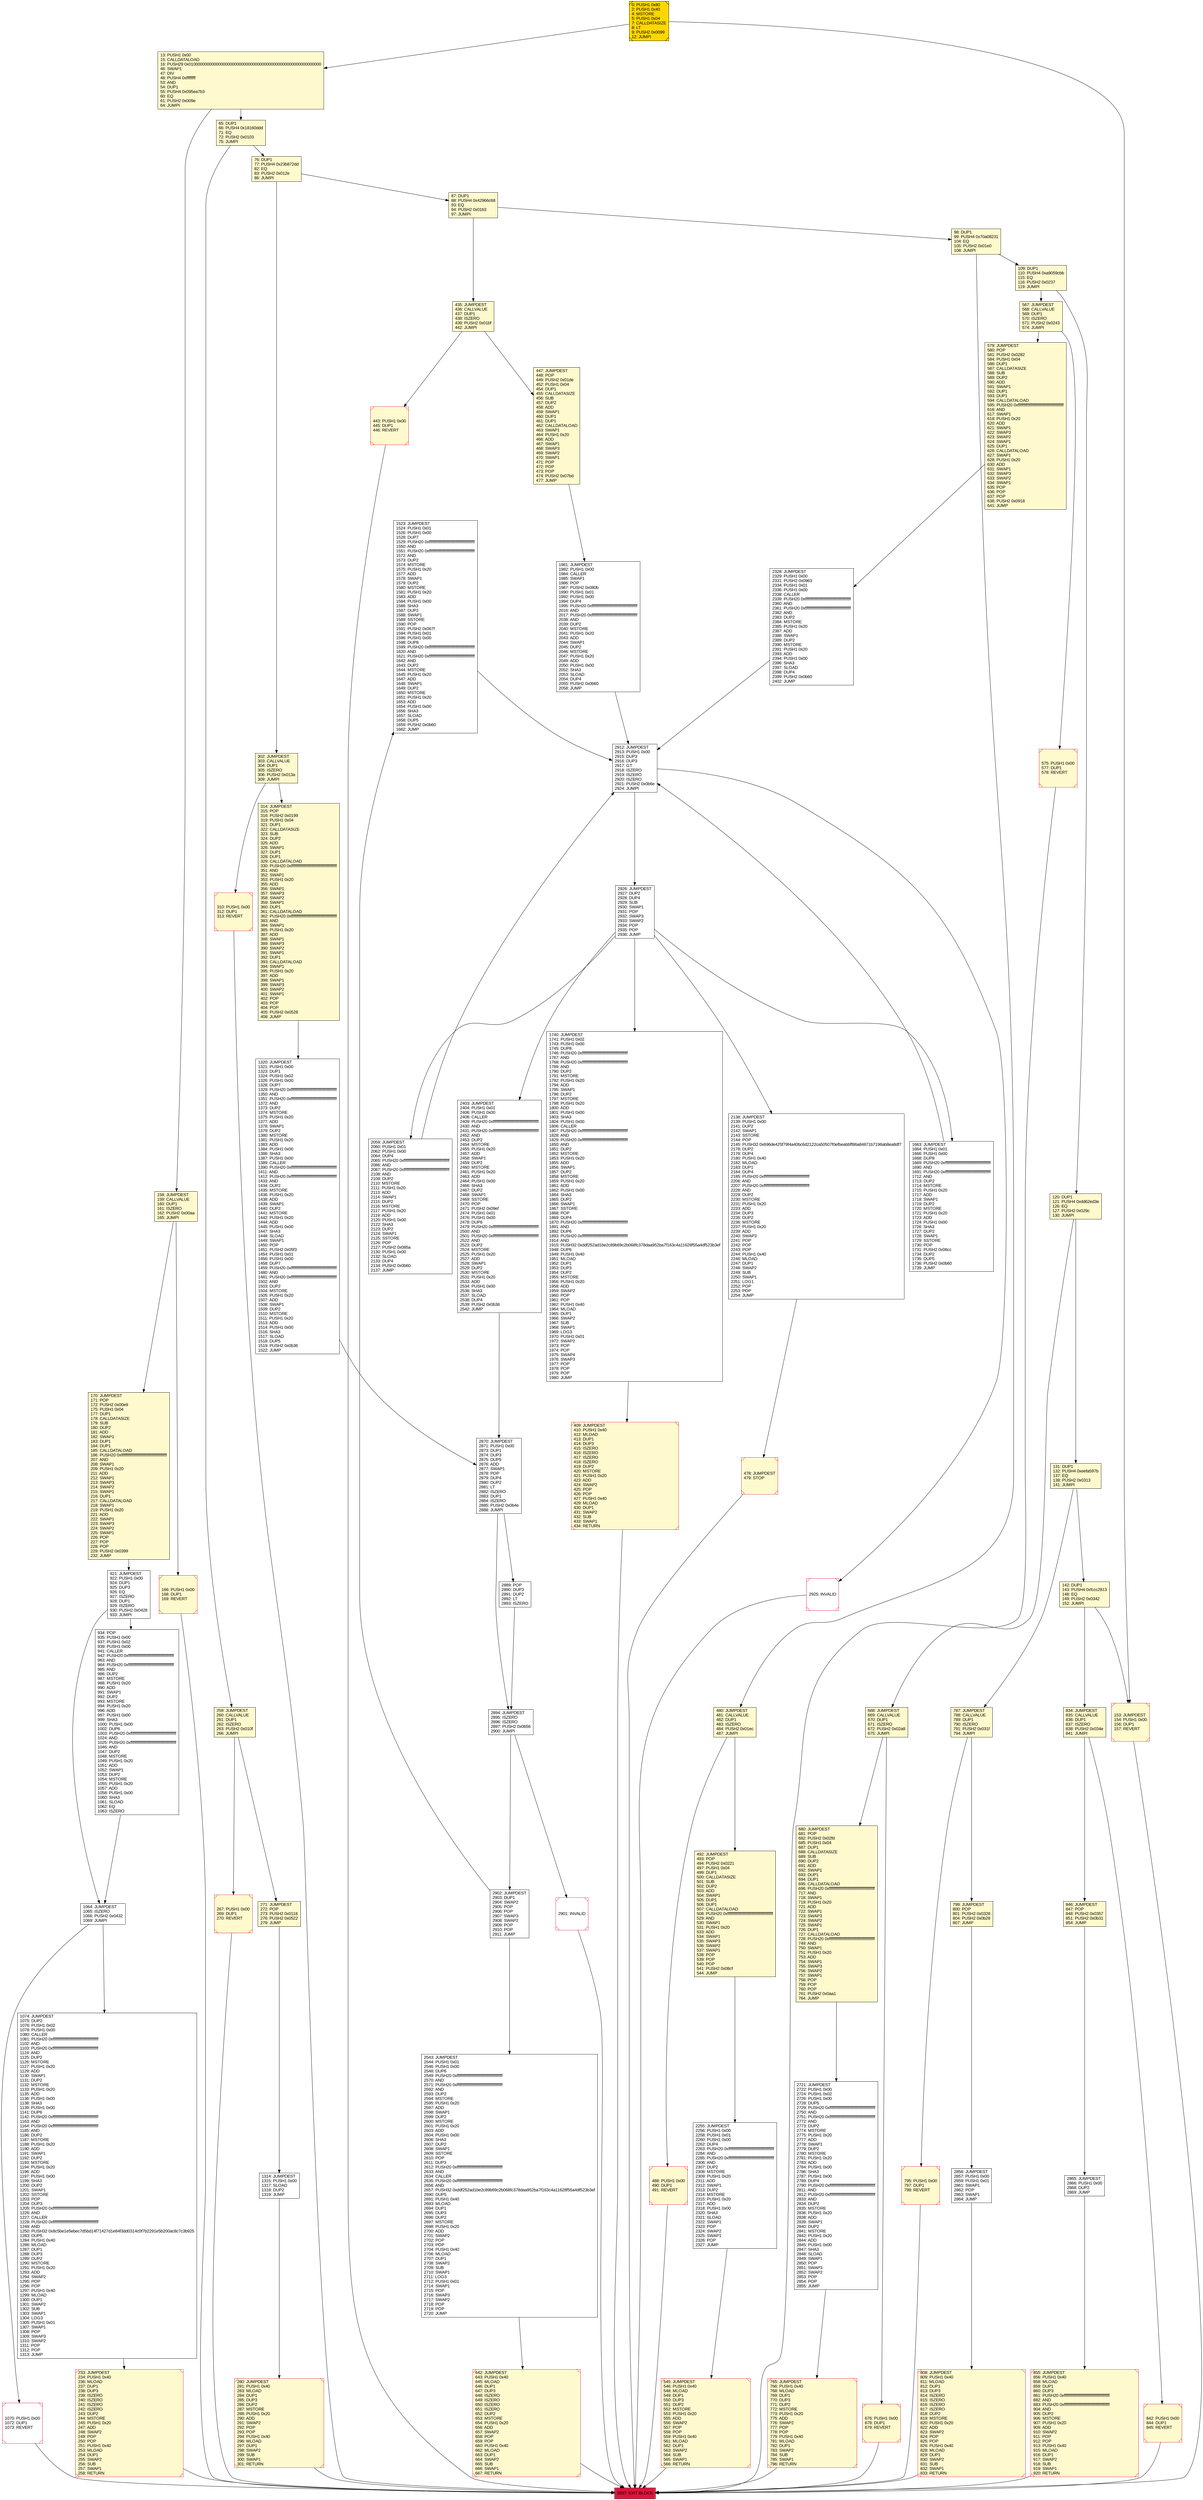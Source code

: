 digraph G {
bgcolor=transparent rankdir=UD;
node [shape=box style=filled color=black fillcolor=white fontname=arial fontcolor=black];
1523 [label="1523: JUMPDEST\l1524: PUSH1 0x01\l1526: PUSH1 0x00\l1528: DUP7\l1529: PUSH20 0xffffffffffffffffffffffffffffffffffffffff\l1550: AND\l1551: PUSH20 0xffffffffffffffffffffffffffffffffffffffff\l1572: AND\l1573: DUP2\l1574: MSTORE\l1575: PUSH1 0x20\l1577: ADD\l1578: SWAP1\l1579: DUP2\l1580: MSTORE\l1581: PUSH1 0x20\l1583: ADD\l1584: PUSH1 0x00\l1586: SHA3\l1587: DUP2\l1588: SWAP1\l1589: SSTORE\l1590: POP\l1591: PUSH2 0x067f\l1594: PUSH1 0x01\l1596: PUSH1 0x00\l1598: DUP8\l1599: PUSH20 0xffffffffffffffffffffffffffffffffffffffff\l1620: AND\l1621: PUSH20 0xffffffffffffffffffffffffffffffffffffffff\l1642: AND\l1643: DUP2\l1644: MSTORE\l1645: PUSH1 0x20\l1647: ADD\l1648: SWAP1\l1649: DUP2\l1650: MSTORE\l1651: PUSH1 0x20\l1653: ADD\l1654: PUSH1 0x00\l1656: SHA3\l1657: SLOAD\l1658: DUP5\l1659: PUSH2 0x0b60\l1662: JUMP\l" ];
120 [label="120: DUP1\l121: PUSH4 0xdd62ed3e\l126: EQ\l127: PUSH2 0x029c\l130: JUMPI\l" fillcolor=lemonchiffon ];
855 [label="855: JUMPDEST\l856: PUSH1 0x40\l858: MLOAD\l859: DUP1\l860: DUP3\l861: PUSH20 0xffffffffffffffffffffffffffffffffffffffff\l882: AND\l883: PUSH20 0xffffffffffffffffffffffffffffffffffffffff\l904: AND\l905: DUP2\l906: MSTORE\l907: PUSH1 0x20\l909: ADD\l910: SWAP2\l911: POP\l912: POP\l913: PUSH1 0x40\l915: MLOAD\l916: DUP1\l917: SWAP2\l918: SUB\l919: SWAP1\l920: RETURN\l" fillcolor=lemonchiffon shape=Msquare color=crimson ];
676 [label="676: PUSH1 0x00\l678: DUP1\l679: REVERT\l" fillcolor=lemonchiffon shape=Msquare color=crimson ];
2856 [label="2856: JUMPDEST\l2857: PUSH1 0x00\l2859: PUSH1 0x01\l2861: SWAP1\l2862: POP\l2863: SWAP1\l2864: JUMP\l" ];
166 [label="166: PUSH1 0x00\l168: DUP1\l169: REVERT\l" fillcolor=lemonchiffon shape=Msquare color=crimson ];
492 [label="492: JUMPDEST\l493: POP\l494: PUSH2 0x0221\l497: PUSH1 0x04\l499: DUP1\l500: CALLDATASIZE\l501: SUB\l502: DUP2\l503: ADD\l504: SWAP1\l505: DUP1\l506: DUP1\l507: CALLDATALOAD\l508: PUSH20 0xffffffffffffffffffffffffffffffffffffffff\l529: AND\l530: SWAP1\l531: PUSH1 0x20\l533: ADD\l534: SWAP1\l535: SWAP3\l536: SWAP2\l537: SWAP1\l538: POP\l539: POP\l540: POP\l541: PUSH2 0x08cf\l544: JUMP\l" fillcolor=lemonchiffon ];
1663 [label="1663: JUMPDEST\l1664: PUSH1 0x01\l1666: PUSH1 0x00\l1668: DUP8\l1669: PUSH20 0xffffffffffffffffffffffffffffffffffffffff\l1690: AND\l1691: PUSH20 0xffffffffffffffffffffffffffffffffffffffff\l1712: AND\l1713: DUP2\l1714: MSTORE\l1715: PUSH1 0x20\l1717: ADD\l1718: SWAP1\l1719: DUP2\l1720: MSTORE\l1721: PUSH1 0x20\l1723: ADD\l1724: PUSH1 0x00\l1726: SHA3\l1727: DUP2\l1728: SWAP1\l1729: SSTORE\l1730: POP\l1731: PUSH2 0x06cc\l1734: DUP2\l1735: DUP5\l1736: PUSH2 0x0b60\l1739: JUMP\l" ];
799 [label="799: JUMPDEST\l800: POP\l801: PUSH2 0x0328\l804: PUSH2 0x0b28\l807: JUMP\l" fillcolor=lemonchiffon ];
834 [label="834: JUMPDEST\l835: CALLVALUE\l836: DUP1\l837: ISZERO\l838: PUSH2 0x034e\l841: JUMPI\l" fillcolor=lemonchiffon ];
1070 [label="1070: PUSH1 0x00\l1072: DUP1\l1073: REVERT\l" shape=Msquare color=crimson ];
98 [label="98: DUP1\l99: PUSH4 0x70a08231\l104: EQ\l105: PUSH2 0x01e0\l108: JUMPI\l" fillcolor=lemonchiffon ];
435 [label="435: JUMPDEST\l436: CALLVALUE\l437: DUP1\l438: ISZERO\l439: PUSH2 0x01bf\l442: JUMPI\l" fillcolor=lemonchiffon ];
846 [label="846: JUMPDEST\l847: POP\l848: PUSH2 0x0357\l851: PUSH2 0x0b31\l854: JUMP\l" fillcolor=lemonchiffon ];
545 [label="545: JUMPDEST\l546: PUSH1 0x40\l548: MLOAD\l549: DUP1\l550: DUP3\l551: DUP2\l552: MSTORE\l553: PUSH1 0x20\l555: ADD\l556: SWAP2\l557: POP\l558: POP\l559: PUSH1 0x40\l561: MLOAD\l562: DUP1\l563: SWAP2\l564: SUB\l565: SWAP1\l566: RETURN\l" fillcolor=lemonchiffon shape=Msquare color=crimson ];
1314 [label="1314: JUMPDEST\l1315: PUSH1 0x00\l1317: SLOAD\l1318: DUP2\l1319: JUMP\l" ];
808 [label="808: JUMPDEST\l809: PUSH1 0x40\l811: MLOAD\l812: DUP1\l813: DUP3\l814: ISZERO\l815: ISZERO\l816: ISZERO\l817: ISZERO\l818: DUP2\l819: MSTORE\l820: PUSH1 0x20\l822: ADD\l823: SWAP2\l824: POP\l825: POP\l826: PUSH1 0x40\l828: MLOAD\l829: DUP1\l830: SWAP2\l831: SUB\l832: SWAP1\l833: RETURN\l" fillcolor=lemonchiffon shape=Msquare color=crimson ];
2870 [label="2870: JUMPDEST\l2871: PUSH1 0x00\l2873: DUP1\l2874: DUP3\l2875: DUP5\l2876: ADD\l2877: SWAP1\l2878: POP\l2879: DUP4\l2880: DUP2\l2881: LT\l2882: ISZERO\l2883: DUP1\l2884: ISZERO\l2885: PUSH2 0x0b4e\l2888: JUMPI\l" ];
2894 [label="2894: JUMPDEST\l2895: ISZERO\l2896: ISZERO\l2897: PUSH2 0x0b56\l2900: JUMPI\l" ];
310 [label="310: PUSH1 0x00\l312: DUP1\l313: REVERT\l" fillcolor=lemonchiffon shape=Msquare color=crimson ];
567 [label="567: JUMPDEST\l568: CALLVALUE\l569: DUP1\l570: ISZERO\l571: PUSH2 0x0243\l574: JUMPI\l" fillcolor=lemonchiffon ];
158 [label="158: JUMPDEST\l159: CALLVALUE\l160: DUP1\l161: ISZERO\l162: PUSH2 0x00aa\l165: JUMPI\l" fillcolor=lemonchiffon ];
443 [label="443: PUSH1 0x00\l445: DUP1\l446: REVERT\l" fillcolor=lemonchiffon shape=Msquare color=crimson ];
153 [label="153: JUMPDEST\l154: PUSH1 0x00\l156: DUP1\l157: REVERT\l" fillcolor=lemonchiffon shape=Msquare color=crimson ];
131 [label="131: DUP1\l132: PUSH4 0xeefa597b\l137: EQ\l138: PUSH2 0x0313\l141: JUMPI\l" fillcolor=lemonchiffon ];
87 [label="87: DUP1\l88: PUSH4 0x42966c68\l93: EQ\l94: PUSH2 0x01b3\l97: JUMPI\l" fillcolor=lemonchiffon ];
575 [label="575: PUSH1 0x00\l577: DUP1\l578: REVERT\l" fillcolor=lemonchiffon shape=Msquare color=crimson ];
2138 [label="2138: JUMPDEST\l2139: PUSH1 0x00\l2141: DUP2\l2142: SWAP1\l2143: SSTORE\l2144: POP\l2145: PUSH32 0x696de425f79f4a40bc6d2122ca50507f0efbeabbff86a84871b7196ab8ea8df7\l2178: DUP2\l2179: DUP4\l2180: PUSH1 0x40\l2182: MLOAD\l2183: DUP1\l2184: DUP4\l2185: PUSH20 0xffffffffffffffffffffffffffffffffffffffff\l2206: AND\l2207: PUSH20 0xffffffffffffffffffffffffffffffffffffffff\l2228: AND\l2229: DUP2\l2230: MSTORE\l2231: PUSH1 0x20\l2233: ADD\l2234: DUP3\l2235: DUP2\l2236: MSTORE\l2237: PUSH1 0x20\l2239: ADD\l2240: SWAP3\l2241: POP\l2242: POP\l2243: POP\l2244: PUSH1 0x40\l2246: MLOAD\l2247: DUP1\l2248: SWAP2\l2249: SUB\l2250: SWAP1\l2251: LOG1\l2252: POP\l2253: POP\l2254: JUMP\l" ];
1740 [label="1740: JUMPDEST\l1741: PUSH1 0x02\l1743: PUSH1 0x00\l1745: DUP8\l1746: PUSH20 0xffffffffffffffffffffffffffffffffffffffff\l1767: AND\l1768: PUSH20 0xffffffffffffffffffffffffffffffffffffffff\l1789: AND\l1790: DUP2\l1791: MSTORE\l1792: PUSH1 0x20\l1794: ADD\l1795: SWAP1\l1796: DUP2\l1797: MSTORE\l1798: PUSH1 0x20\l1800: ADD\l1801: PUSH1 0x00\l1803: SHA3\l1804: PUSH1 0x00\l1806: CALLER\l1807: PUSH20 0xffffffffffffffffffffffffffffffffffffffff\l1828: AND\l1829: PUSH20 0xffffffffffffffffffffffffffffffffffffffff\l1850: AND\l1851: DUP2\l1852: MSTORE\l1853: PUSH1 0x20\l1855: ADD\l1856: SWAP1\l1857: DUP2\l1858: MSTORE\l1859: PUSH1 0x20\l1861: ADD\l1862: PUSH1 0x00\l1864: SHA3\l1865: DUP2\l1866: SWAP1\l1867: SSTORE\l1868: POP\l1869: DUP4\l1870: PUSH20 0xffffffffffffffffffffffffffffffffffffffff\l1891: AND\l1892: DUP6\l1893: PUSH20 0xffffffffffffffffffffffffffffffffffffffff\l1914: AND\l1915: PUSH32 0xddf252ad1be2c89b69c2b068fc378daa952ba7f163c4a11628f55a4df523b3ef\l1948: DUP6\l1949: PUSH1 0x40\l1951: MLOAD\l1952: DUP1\l1953: DUP3\l1954: DUP2\l1955: MSTORE\l1956: PUSH1 0x20\l1958: ADD\l1959: SWAP2\l1960: POP\l1961: POP\l1962: PUSH1 0x40\l1964: MLOAD\l1965: DUP1\l1966: SWAP2\l1967: SUB\l1968: SWAP1\l1969: LOG3\l1970: PUSH1 0x01\l1972: SWAP2\l1973: POP\l1974: POP\l1975: SWAP4\l1976: SWAP3\l1977: POP\l1978: POP\l1979: POP\l1980: JUMP\l" ];
668 [label="668: JUMPDEST\l669: CALLVALUE\l670: DUP1\l671: ISZERO\l672: PUSH2 0x02a8\l675: JUMPI\l" fillcolor=lemonchiffon ];
302 [label="302: JUMPDEST\l303: CALLVALUE\l304: DUP1\l305: ISZERO\l306: PUSH2 0x013a\l309: JUMPI\l" fillcolor=lemonchiffon ];
1064 [label="1064: JUMPDEST\l1065: ISZERO\l1066: PUSH2 0x0432\l1069: JUMPI\l" ];
271 [label="271: JUMPDEST\l272: POP\l273: PUSH2 0x0118\l276: PUSH2 0x0522\l279: JUMP\l" fillcolor=lemonchiffon ];
409 [label="409: JUMPDEST\l410: PUSH1 0x40\l412: MLOAD\l413: DUP1\l414: DUP3\l415: ISZERO\l416: ISZERO\l417: ISZERO\l418: ISZERO\l419: DUP2\l420: MSTORE\l421: PUSH1 0x20\l423: ADD\l424: SWAP2\l425: POP\l426: POP\l427: PUSH1 0x40\l429: MLOAD\l430: DUP1\l431: SWAP2\l432: SUB\l433: SWAP1\l434: RETURN\l" fillcolor=lemonchiffon shape=Msquare color=crimson ];
267 [label="267: PUSH1 0x00\l269: DUP1\l270: REVERT\l" fillcolor=lemonchiffon shape=Msquare color=crimson ];
280 [label="280: JUMPDEST\l281: PUSH1 0x40\l283: MLOAD\l284: DUP1\l285: DUP3\l286: DUP2\l287: MSTORE\l288: PUSH1 0x20\l290: ADD\l291: SWAP2\l292: POP\l293: POP\l294: PUSH1 0x40\l296: MLOAD\l297: DUP1\l298: SWAP2\l299: SUB\l300: SWAP1\l301: RETURN\l" fillcolor=lemonchiffon shape=Msquare color=crimson ];
934 [label="934: POP\l935: PUSH1 0x00\l937: PUSH1 0x02\l939: PUSH1 0x00\l941: CALLER\l942: PUSH20 0xffffffffffffffffffffffffffffffffffffffff\l963: AND\l964: PUSH20 0xffffffffffffffffffffffffffffffffffffffff\l985: AND\l986: DUP2\l987: MSTORE\l988: PUSH1 0x20\l990: ADD\l991: SWAP1\l992: DUP2\l993: MSTORE\l994: PUSH1 0x20\l996: ADD\l997: PUSH1 0x00\l999: SHA3\l1000: PUSH1 0x00\l1002: DUP6\l1003: PUSH20 0xffffffffffffffffffffffffffffffffffffffff\l1024: AND\l1025: PUSH20 0xffffffffffffffffffffffffffffffffffffffff\l1046: AND\l1047: DUP2\l1048: MSTORE\l1049: PUSH1 0x20\l1051: ADD\l1052: SWAP1\l1053: DUP2\l1054: MSTORE\l1055: PUSH1 0x20\l1057: ADD\l1058: PUSH1 0x00\l1060: SHA3\l1061: SLOAD\l1062: EQ\l1063: ISZERO\l" ];
2255 [label="2255: JUMPDEST\l2256: PUSH1 0x00\l2258: PUSH1 0x01\l2260: PUSH1 0x00\l2262: DUP4\l2263: PUSH20 0xffffffffffffffffffffffffffffffffffffffff\l2284: AND\l2285: PUSH20 0xffffffffffffffffffffffffffffffffffffffff\l2306: AND\l2307: DUP2\l2308: MSTORE\l2309: PUSH1 0x20\l2311: ADD\l2312: SWAP1\l2313: DUP2\l2314: MSTORE\l2315: PUSH1 0x20\l2317: ADD\l2318: PUSH1 0x00\l2320: SHA3\l2321: SLOAD\l2322: SWAP1\l2323: POP\l2324: SWAP2\l2325: SWAP1\l2326: POP\l2327: JUMP\l" ];
76 [label="76: DUP1\l77: PUSH4 0x23b872dd\l82: EQ\l83: PUSH2 0x012e\l86: JUMPI\l" fillcolor=lemonchiffon ];
795 [label="795: PUSH1 0x00\l797: DUP1\l798: REVERT\l" fillcolor=lemonchiffon shape=Msquare color=crimson ];
0 [label="0: PUSH1 0x80\l2: PUSH1 0x40\l4: MSTORE\l5: PUSH1 0x04\l7: CALLDATASIZE\l8: LT\l9: PUSH2 0x0099\l12: JUMPI\l" fillcolor=lemonchiffon shape=Msquare fillcolor=gold ];
2721 [label="2721: JUMPDEST\l2722: PUSH1 0x00\l2724: PUSH1 0x02\l2726: PUSH1 0x00\l2728: DUP5\l2729: PUSH20 0xffffffffffffffffffffffffffffffffffffffff\l2750: AND\l2751: PUSH20 0xffffffffffffffffffffffffffffffffffffffff\l2772: AND\l2773: DUP2\l2774: MSTORE\l2775: PUSH1 0x20\l2777: ADD\l2778: SWAP1\l2779: DUP2\l2780: MSTORE\l2781: PUSH1 0x20\l2783: ADD\l2784: PUSH1 0x00\l2786: SHA3\l2787: PUSH1 0x00\l2789: DUP4\l2790: PUSH20 0xffffffffffffffffffffffffffffffffffffffff\l2811: AND\l2812: PUSH20 0xffffffffffffffffffffffffffffffffffffffff\l2833: AND\l2834: DUP2\l2835: MSTORE\l2836: PUSH1 0x20\l2838: ADD\l2839: SWAP1\l2840: DUP2\l2841: MSTORE\l2842: PUSH1 0x20\l2844: ADD\l2845: PUSH1 0x00\l2847: SHA3\l2848: SLOAD\l2849: SWAP1\l2850: POP\l2851: SWAP3\l2852: SWAP2\l2853: POP\l2854: POP\l2855: JUMP\l" ];
2902 [label="2902: JUMPDEST\l2903: DUP1\l2904: SWAP2\l2905: POP\l2906: POP\l2907: SWAP3\l2908: SWAP2\l2909: POP\l2910: POP\l2911: JUMP\l" ];
314 [label="314: JUMPDEST\l315: POP\l316: PUSH2 0x0199\l319: PUSH1 0x04\l321: DUP1\l322: CALLDATASIZE\l323: SUB\l324: DUP2\l325: ADD\l326: SWAP1\l327: DUP1\l328: DUP1\l329: CALLDATALOAD\l330: PUSH20 0xffffffffffffffffffffffffffffffffffffffff\l351: AND\l352: SWAP1\l353: PUSH1 0x20\l355: ADD\l356: SWAP1\l357: SWAP3\l358: SWAP2\l359: SWAP1\l360: DUP1\l361: CALLDATALOAD\l362: PUSH20 0xffffffffffffffffffffffffffffffffffffffff\l383: AND\l384: SWAP1\l385: PUSH1 0x20\l387: ADD\l388: SWAP1\l389: SWAP3\l390: SWAP2\l391: SWAP1\l392: DUP1\l393: CALLDATALOAD\l394: SWAP1\l395: PUSH1 0x20\l397: ADD\l398: SWAP1\l399: SWAP3\l400: SWAP2\l401: SWAP1\l402: POP\l403: POP\l404: POP\l405: PUSH2 0x0528\l408: JUMP\l" fillcolor=lemonchiffon ];
579 [label="579: JUMPDEST\l580: POP\l581: PUSH2 0x0282\l584: PUSH1 0x04\l586: DUP1\l587: CALLDATASIZE\l588: SUB\l589: DUP2\l590: ADD\l591: SWAP1\l592: DUP1\l593: DUP1\l594: CALLDATALOAD\l595: PUSH20 0xffffffffffffffffffffffffffffffffffffffff\l616: AND\l617: SWAP1\l618: PUSH1 0x20\l620: ADD\l621: SWAP1\l622: SWAP3\l623: SWAP2\l624: SWAP1\l625: DUP1\l626: CALLDATALOAD\l627: SWAP1\l628: PUSH1 0x20\l630: ADD\l631: SWAP1\l632: SWAP3\l633: SWAP2\l634: SWAP1\l635: POP\l636: POP\l637: POP\l638: PUSH2 0x0918\l641: JUMP\l" fillcolor=lemonchiffon ];
680 [label="680: JUMPDEST\l681: POP\l682: PUSH2 0x02fd\l685: PUSH1 0x04\l687: DUP1\l688: CALLDATASIZE\l689: SUB\l690: DUP2\l691: ADD\l692: SWAP1\l693: DUP1\l694: DUP1\l695: CALLDATALOAD\l696: PUSH20 0xffffffffffffffffffffffffffffffffffffffff\l717: AND\l718: SWAP1\l719: PUSH1 0x20\l721: ADD\l722: SWAP1\l723: SWAP3\l724: SWAP2\l725: SWAP1\l726: DUP1\l727: CALLDATALOAD\l728: PUSH20 0xffffffffffffffffffffffffffffffffffffffff\l749: AND\l750: SWAP1\l751: PUSH1 0x20\l753: ADD\l754: SWAP1\l755: SWAP3\l756: SWAP2\l757: SWAP1\l758: POP\l759: POP\l760: POP\l761: PUSH2 0x0aa1\l764: JUMP\l" fillcolor=lemonchiffon ];
642 [label="642: JUMPDEST\l643: PUSH1 0x40\l645: MLOAD\l646: DUP1\l647: DUP3\l648: ISZERO\l649: ISZERO\l650: ISZERO\l651: ISZERO\l652: DUP2\l653: MSTORE\l654: PUSH1 0x20\l656: ADD\l657: SWAP2\l658: POP\l659: POP\l660: PUSH1 0x40\l662: MLOAD\l663: DUP1\l664: SWAP2\l665: SUB\l666: SWAP1\l667: RETURN\l" fillcolor=lemonchiffon shape=Msquare color=crimson ];
170 [label="170: JUMPDEST\l171: POP\l172: PUSH2 0x00e9\l175: PUSH1 0x04\l177: DUP1\l178: CALLDATASIZE\l179: SUB\l180: DUP2\l181: ADD\l182: SWAP1\l183: DUP1\l184: DUP1\l185: CALLDATALOAD\l186: PUSH20 0xffffffffffffffffffffffffffffffffffffffff\l207: AND\l208: SWAP1\l209: PUSH1 0x20\l211: ADD\l212: SWAP1\l213: SWAP3\l214: SWAP2\l215: SWAP1\l216: DUP1\l217: CALLDATALOAD\l218: SWAP1\l219: PUSH1 0x20\l221: ADD\l222: SWAP1\l223: SWAP3\l224: SWAP2\l225: SWAP1\l226: POP\l227: POP\l228: POP\l229: PUSH2 0x0399\l232: JUMP\l" fillcolor=lemonchiffon ];
2543 [label="2543: JUMPDEST\l2544: PUSH1 0x01\l2546: PUSH1 0x00\l2548: DUP6\l2549: PUSH20 0xffffffffffffffffffffffffffffffffffffffff\l2570: AND\l2571: PUSH20 0xffffffffffffffffffffffffffffffffffffffff\l2592: AND\l2593: DUP2\l2594: MSTORE\l2595: PUSH1 0x20\l2597: ADD\l2598: SWAP1\l2599: DUP2\l2600: MSTORE\l2601: PUSH1 0x20\l2603: ADD\l2604: PUSH1 0x00\l2606: SHA3\l2607: DUP2\l2608: SWAP1\l2609: SSTORE\l2610: POP\l2611: DUP3\l2612: PUSH20 0xffffffffffffffffffffffffffffffffffffffff\l2633: AND\l2634: CALLER\l2635: PUSH20 0xffffffffffffffffffffffffffffffffffffffff\l2656: AND\l2657: PUSH32 0xddf252ad1be2c89b69c2b068fc378daa952ba7f163c4a11628f55a4df523b3ef\l2690: DUP5\l2691: PUSH1 0x40\l2693: MLOAD\l2694: DUP1\l2695: DUP3\l2696: DUP2\l2697: MSTORE\l2698: PUSH1 0x20\l2700: ADD\l2701: SWAP2\l2702: POP\l2703: POP\l2704: PUSH1 0x40\l2706: MLOAD\l2707: DUP1\l2708: SWAP2\l2709: SUB\l2710: SWAP1\l2711: LOG3\l2712: PUSH1 0x01\l2714: SWAP1\l2715: POP\l2716: SWAP3\l2717: SWAP2\l2718: POP\l2719: POP\l2720: JUMP\l" ];
2889 [label="2889: POP\l2890: DUP3\l2891: DUP2\l2892: LT\l2893: ISZERO\l" ];
1320 [label="1320: JUMPDEST\l1321: PUSH1 0x00\l1323: DUP1\l1324: PUSH1 0x02\l1326: PUSH1 0x00\l1328: DUP7\l1329: PUSH20 0xffffffffffffffffffffffffffffffffffffffff\l1350: AND\l1351: PUSH20 0xffffffffffffffffffffffffffffffffffffffff\l1372: AND\l1373: DUP2\l1374: MSTORE\l1375: PUSH1 0x20\l1377: ADD\l1378: SWAP1\l1379: DUP2\l1380: MSTORE\l1381: PUSH1 0x20\l1383: ADD\l1384: PUSH1 0x00\l1386: SHA3\l1387: PUSH1 0x00\l1389: CALLER\l1390: PUSH20 0xffffffffffffffffffffffffffffffffffffffff\l1411: AND\l1412: PUSH20 0xffffffffffffffffffffffffffffffffffffffff\l1433: AND\l1434: DUP2\l1435: MSTORE\l1436: PUSH1 0x20\l1438: ADD\l1439: SWAP1\l1440: DUP2\l1441: MSTORE\l1442: PUSH1 0x20\l1444: ADD\l1445: PUSH1 0x00\l1447: SHA3\l1448: SLOAD\l1449: SWAP1\l1450: POP\l1451: PUSH2 0x05f3\l1454: PUSH1 0x01\l1456: PUSH1 0x00\l1458: DUP7\l1459: PUSH20 0xffffffffffffffffffffffffffffffffffffffff\l1480: AND\l1481: PUSH20 0xffffffffffffffffffffffffffffffffffffffff\l1502: AND\l1503: DUP2\l1504: MSTORE\l1505: PUSH1 0x20\l1507: ADD\l1508: SWAP1\l1509: DUP2\l1510: MSTORE\l1511: PUSH1 0x20\l1513: ADD\l1514: PUSH1 0x00\l1516: SHA3\l1517: SLOAD\l1518: DUP5\l1519: PUSH2 0x0b36\l1522: JUMP\l" ];
13 [label="13: PUSH1 0x00\l15: CALLDATALOAD\l16: PUSH29 0x0100000000000000000000000000000000000000000000000000000000\l46: SWAP1\l47: DIV\l48: PUSH4 0xffffffff\l53: AND\l54: DUP1\l55: PUSH4 0x095ea7b3\l60: EQ\l61: PUSH2 0x009e\l64: JUMPI\l" fillcolor=lemonchiffon ];
488 [label="488: PUSH1 0x00\l490: DUP1\l491: REVERT\l" fillcolor=lemonchiffon shape=Msquare color=crimson ];
2912 [label="2912: JUMPDEST\l2913: PUSH1 0x00\l2915: DUP3\l2916: DUP3\l2917: GT\l2918: ISZERO\l2919: ISZERO\l2920: ISZERO\l2921: PUSH2 0x0b6e\l2924: JUMPI\l" ];
109 [label="109: DUP1\l110: PUSH4 0xa9059cbb\l115: EQ\l116: PUSH2 0x0237\l119: JUMPI\l" fillcolor=lemonchiffon ];
478 [label="478: JUMPDEST\l479: STOP\l" fillcolor=lemonchiffon shape=Msquare color=crimson ];
142 [label="142: DUP1\l143: PUSH4 0xfccc2813\l148: EQ\l149: PUSH2 0x0342\l152: JUMPI\l" fillcolor=lemonchiffon ];
765 [label="765: JUMPDEST\l766: PUSH1 0x40\l768: MLOAD\l769: DUP1\l770: DUP3\l771: DUP2\l772: MSTORE\l773: PUSH1 0x20\l775: ADD\l776: SWAP2\l777: POP\l778: POP\l779: PUSH1 0x40\l781: MLOAD\l782: DUP1\l783: SWAP2\l784: SUB\l785: SWAP1\l786: RETURN\l" fillcolor=lemonchiffon shape=Msquare color=crimson ];
2925 [label="2925: INVALID\l" shape=Msquare color=crimson ];
233 [label="233: JUMPDEST\l234: PUSH1 0x40\l236: MLOAD\l237: DUP1\l238: DUP3\l239: ISZERO\l240: ISZERO\l241: ISZERO\l242: ISZERO\l243: DUP2\l244: MSTORE\l245: PUSH1 0x20\l247: ADD\l248: SWAP2\l249: POP\l250: POP\l251: PUSH1 0x40\l253: MLOAD\l254: DUP1\l255: SWAP2\l256: SUB\l257: SWAP1\l258: RETURN\l" fillcolor=lemonchiffon shape=Msquare color=crimson ];
447 [label="447: JUMPDEST\l448: POP\l449: PUSH2 0x01de\l452: PUSH1 0x04\l454: DUP1\l455: CALLDATASIZE\l456: SUB\l457: DUP2\l458: ADD\l459: SWAP1\l460: DUP1\l461: DUP1\l462: CALLDATALOAD\l463: SWAP1\l464: PUSH1 0x20\l466: ADD\l467: SWAP1\l468: SWAP3\l469: SWAP2\l470: SWAP1\l471: POP\l472: POP\l473: POP\l474: PUSH2 0x07bd\l477: JUMP\l" fillcolor=lemonchiffon ];
2926 [label="2926: JUMPDEST\l2927: DUP2\l2928: DUP4\l2929: SUB\l2930: SWAP1\l2931: POP\l2932: SWAP3\l2933: SWAP2\l2934: POP\l2935: POP\l2936: JUMP\l" ];
921 [label="921: JUMPDEST\l922: PUSH1 0x00\l924: DUP1\l925: DUP3\l926: EQ\l927: ISZERO\l928: DUP1\l929: ISZERO\l930: PUSH2 0x0428\l933: JUMPI\l" ];
2059 [label="2059: JUMPDEST\l2060: PUSH1 0x01\l2062: PUSH1 0x00\l2064: DUP4\l2065: PUSH20 0xffffffffffffffffffffffffffffffffffffffff\l2086: AND\l2087: PUSH20 0xffffffffffffffffffffffffffffffffffffffff\l2108: AND\l2109: DUP2\l2110: MSTORE\l2111: PUSH1 0x20\l2113: ADD\l2114: SWAP1\l2115: DUP2\l2116: MSTORE\l2117: PUSH1 0x20\l2119: ADD\l2120: PUSH1 0x00\l2122: SHA3\l2123: DUP2\l2124: SWAP1\l2125: SSTORE\l2126: POP\l2127: PUSH2 0x085a\l2130: PUSH1 0x00\l2132: SLOAD\l2133: DUP4\l2134: PUSH2 0x0b60\l2137: JUMP\l" ];
1981 [label="1981: JUMPDEST\l1982: PUSH1 0x00\l1984: CALLER\l1985: SWAP1\l1986: POP\l1987: PUSH2 0x080b\l1990: PUSH1 0x01\l1992: PUSH1 0x00\l1994: DUP4\l1995: PUSH20 0xffffffffffffffffffffffffffffffffffffffff\l2016: AND\l2017: PUSH20 0xffffffffffffffffffffffffffffffffffffffff\l2038: AND\l2039: DUP2\l2040: MSTORE\l2041: PUSH1 0x20\l2043: ADD\l2044: SWAP1\l2045: DUP2\l2046: MSTORE\l2047: PUSH1 0x20\l2049: ADD\l2050: PUSH1 0x00\l2052: SHA3\l2053: SLOAD\l2054: DUP4\l2055: PUSH2 0x0b60\l2058: JUMP\l" ];
1074 [label="1074: JUMPDEST\l1075: DUP2\l1076: PUSH1 0x02\l1078: PUSH1 0x00\l1080: CALLER\l1081: PUSH20 0xffffffffffffffffffffffffffffffffffffffff\l1102: AND\l1103: PUSH20 0xffffffffffffffffffffffffffffffffffffffff\l1124: AND\l1125: DUP2\l1126: MSTORE\l1127: PUSH1 0x20\l1129: ADD\l1130: SWAP1\l1131: DUP2\l1132: MSTORE\l1133: PUSH1 0x20\l1135: ADD\l1136: PUSH1 0x00\l1138: SHA3\l1139: PUSH1 0x00\l1141: DUP6\l1142: PUSH20 0xffffffffffffffffffffffffffffffffffffffff\l1163: AND\l1164: PUSH20 0xffffffffffffffffffffffffffffffffffffffff\l1185: AND\l1186: DUP2\l1187: MSTORE\l1188: PUSH1 0x20\l1190: ADD\l1191: SWAP1\l1192: DUP2\l1193: MSTORE\l1194: PUSH1 0x20\l1196: ADD\l1197: PUSH1 0x00\l1199: SHA3\l1200: DUP2\l1201: SWAP1\l1202: SSTORE\l1203: POP\l1204: DUP3\l1205: PUSH20 0xffffffffffffffffffffffffffffffffffffffff\l1226: AND\l1227: CALLER\l1228: PUSH20 0xffffffffffffffffffffffffffffffffffffffff\l1249: AND\l1250: PUSH32 0x8c5be1e5ebec7d5bd14f71427d1e84f3dd0314c0f7b2291e5b200ac8c7c3b925\l1283: DUP5\l1284: PUSH1 0x40\l1286: MLOAD\l1287: DUP1\l1288: DUP3\l1289: DUP2\l1290: MSTORE\l1291: PUSH1 0x20\l1293: ADD\l1294: SWAP2\l1295: POP\l1296: POP\l1297: PUSH1 0x40\l1299: MLOAD\l1300: DUP1\l1301: SWAP2\l1302: SUB\l1303: SWAP1\l1304: LOG3\l1305: PUSH1 0x01\l1307: SWAP1\l1308: POP\l1309: SWAP3\l1310: SWAP2\l1311: POP\l1312: POP\l1313: JUMP\l" ];
259 [label="259: JUMPDEST\l260: CALLVALUE\l261: DUP1\l262: ISZERO\l263: PUSH2 0x010f\l266: JUMPI\l" fillcolor=lemonchiffon ];
2865 [label="2865: JUMPDEST\l2866: PUSH1 0x00\l2868: DUP2\l2869: JUMP\l" ];
2403 [label="2403: JUMPDEST\l2404: PUSH1 0x01\l2406: PUSH1 0x00\l2408: CALLER\l2409: PUSH20 0xffffffffffffffffffffffffffffffffffffffff\l2430: AND\l2431: PUSH20 0xffffffffffffffffffffffffffffffffffffffff\l2452: AND\l2453: DUP2\l2454: MSTORE\l2455: PUSH1 0x20\l2457: ADD\l2458: SWAP1\l2459: DUP2\l2460: MSTORE\l2461: PUSH1 0x20\l2463: ADD\l2464: PUSH1 0x00\l2466: SHA3\l2467: DUP2\l2468: SWAP1\l2469: SSTORE\l2470: POP\l2471: PUSH2 0x09ef\l2474: PUSH1 0x01\l2476: PUSH1 0x00\l2478: DUP6\l2479: PUSH20 0xffffffffffffffffffffffffffffffffffffffff\l2500: AND\l2501: PUSH20 0xffffffffffffffffffffffffffffffffffffffff\l2522: AND\l2523: DUP2\l2524: MSTORE\l2525: PUSH1 0x20\l2527: ADD\l2528: SWAP1\l2529: DUP2\l2530: MSTORE\l2531: PUSH1 0x20\l2533: ADD\l2534: PUSH1 0x00\l2536: SHA3\l2537: SLOAD\l2538: DUP4\l2539: PUSH2 0x0b36\l2542: JUMP\l" ];
2901 [label="2901: INVALID\l" shape=Msquare color=crimson ];
842 [label="842: PUSH1 0x00\l844: DUP1\l845: REVERT\l" fillcolor=lemonchiffon shape=Msquare color=crimson ];
2328 [label="2328: JUMPDEST\l2329: PUSH1 0x00\l2331: PUSH2 0x0963\l2334: PUSH1 0x01\l2336: PUSH1 0x00\l2338: CALLER\l2339: PUSH20 0xffffffffffffffffffffffffffffffffffffffff\l2360: AND\l2361: PUSH20 0xffffffffffffffffffffffffffffffffffffffff\l2382: AND\l2383: DUP2\l2384: MSTORE\l2385: PUSH1 0x20\l2387: ADD\l2388: SWAP1\l2389: DUP2\l2390: MSTORE\l2391: PUSH1 0x20\l2393: ADD\l2394: PUSH1 0x00\l2396: SHA3\l2397: SLOAD\l2398: DUP4\l2399: PUSH2 0x0b60\l2402: JUMP\l" ];
480 [label="480: JUMPDEST\l481: CALLVALUE\l482: DUP1\l483: ISZERO\l484: PUSH2 0x01ec\l487: JUMPI\l" fillcolor=lemonchiffon ];
787 [label="787: JUMPDEST\l788: CALLVALUE\l789: DUP1\l790: ISZERO\l791: PUSH2 0x031f\l794: JUMPI\l" fillcolor=lemonchiffon ];
2937 [label="2937: EXIT BLOCK\l" fillcolor=crimson ];
65 [label="65: DUP1\l66: PUSH4 0x18160ddd\l71: EQ\l72: PUSH2 0x0103\l75: JUMPI\l" fillcolor=lemonchiffon ];
2870 -> 2894;
567 -> 575;
680 -> 2721;
447 -> 1981;
435 -> 443;
87 -> 98;
87 -> 435;
2856 -> 808;
76 -> 302;
170 -> 921;
834 -> 846;
2912 -> 2926;
0 -> 153;
1064 -> 1070;
488 -> 2937;
478 -> 2937;
302 -> 310;
765 -> 2937;
1314 -> 280;
1740 -> 409;
2926 -> 2403;
480 -> 488;
259 -> 271;
142 -> 834;
787 -> 795;
1663 -> 2912;
2926 -> 2138;
65 -> 76;
109 -> 120;
1320 -> 2870;
2138 -> 478;
2889 -> 2894;
2870 -> 2889;
98 -> 109;
2926 -> 1663;
443 -> 2937;
131 -> 787;
98 -> 480;
808 -> 2937;
921 -> 934;
787 -> 799;
2721 -> 765;
2902 -> 2543;
676 -> 2937;
2894 -> 2901;
855 -> 2937;
166 -> 2937;
799 -> 2856;
934 -> 1064;
1074 -> 233;
2926 -> 2059;
2059 -> 2912;
842 -> 2937;
2901 -> 2937;
1981 -> 2912;
120 -> 131;
2912 -> 2925;
302 -> 314;
668 -> 680;
158 -> 166;
65 -> 259;
120 -> 668;
567 -> 579;
668 -> 676;
2328 -> 2912;
492 -> 2255;
76 -> 87;
2925 -> 2937;
233 -> 2937;
2894 -> 2902;
13 -> 65;
271 -> 1314;
2902 -> 1523;
2255 -> 545;
795 -> 2937;
435 -> 447;
642 -> 2937;
2926 -> 1740;
1523 -> 2912;
259 -> 267;
13 -> 158;
131 -> 142;
142 -> 153;
109 -> 567;
280 -> 2937;
579 -> 2328;
267 -> 2937;
158 -> 170;
409 -> 2937;
834 -> 842;
153 -> 2937;
575 -> 2937;
545 -> 2937;
2865 -> 855;
310 -> 2937;
480 -> 492;
0 -> 13;
1070 -> 2937;
846 -> 2865;
314 -> 1320;
921 -> 1064;
2543 -> 642;
1064 -> 1074;
2403 -> 2870;
}